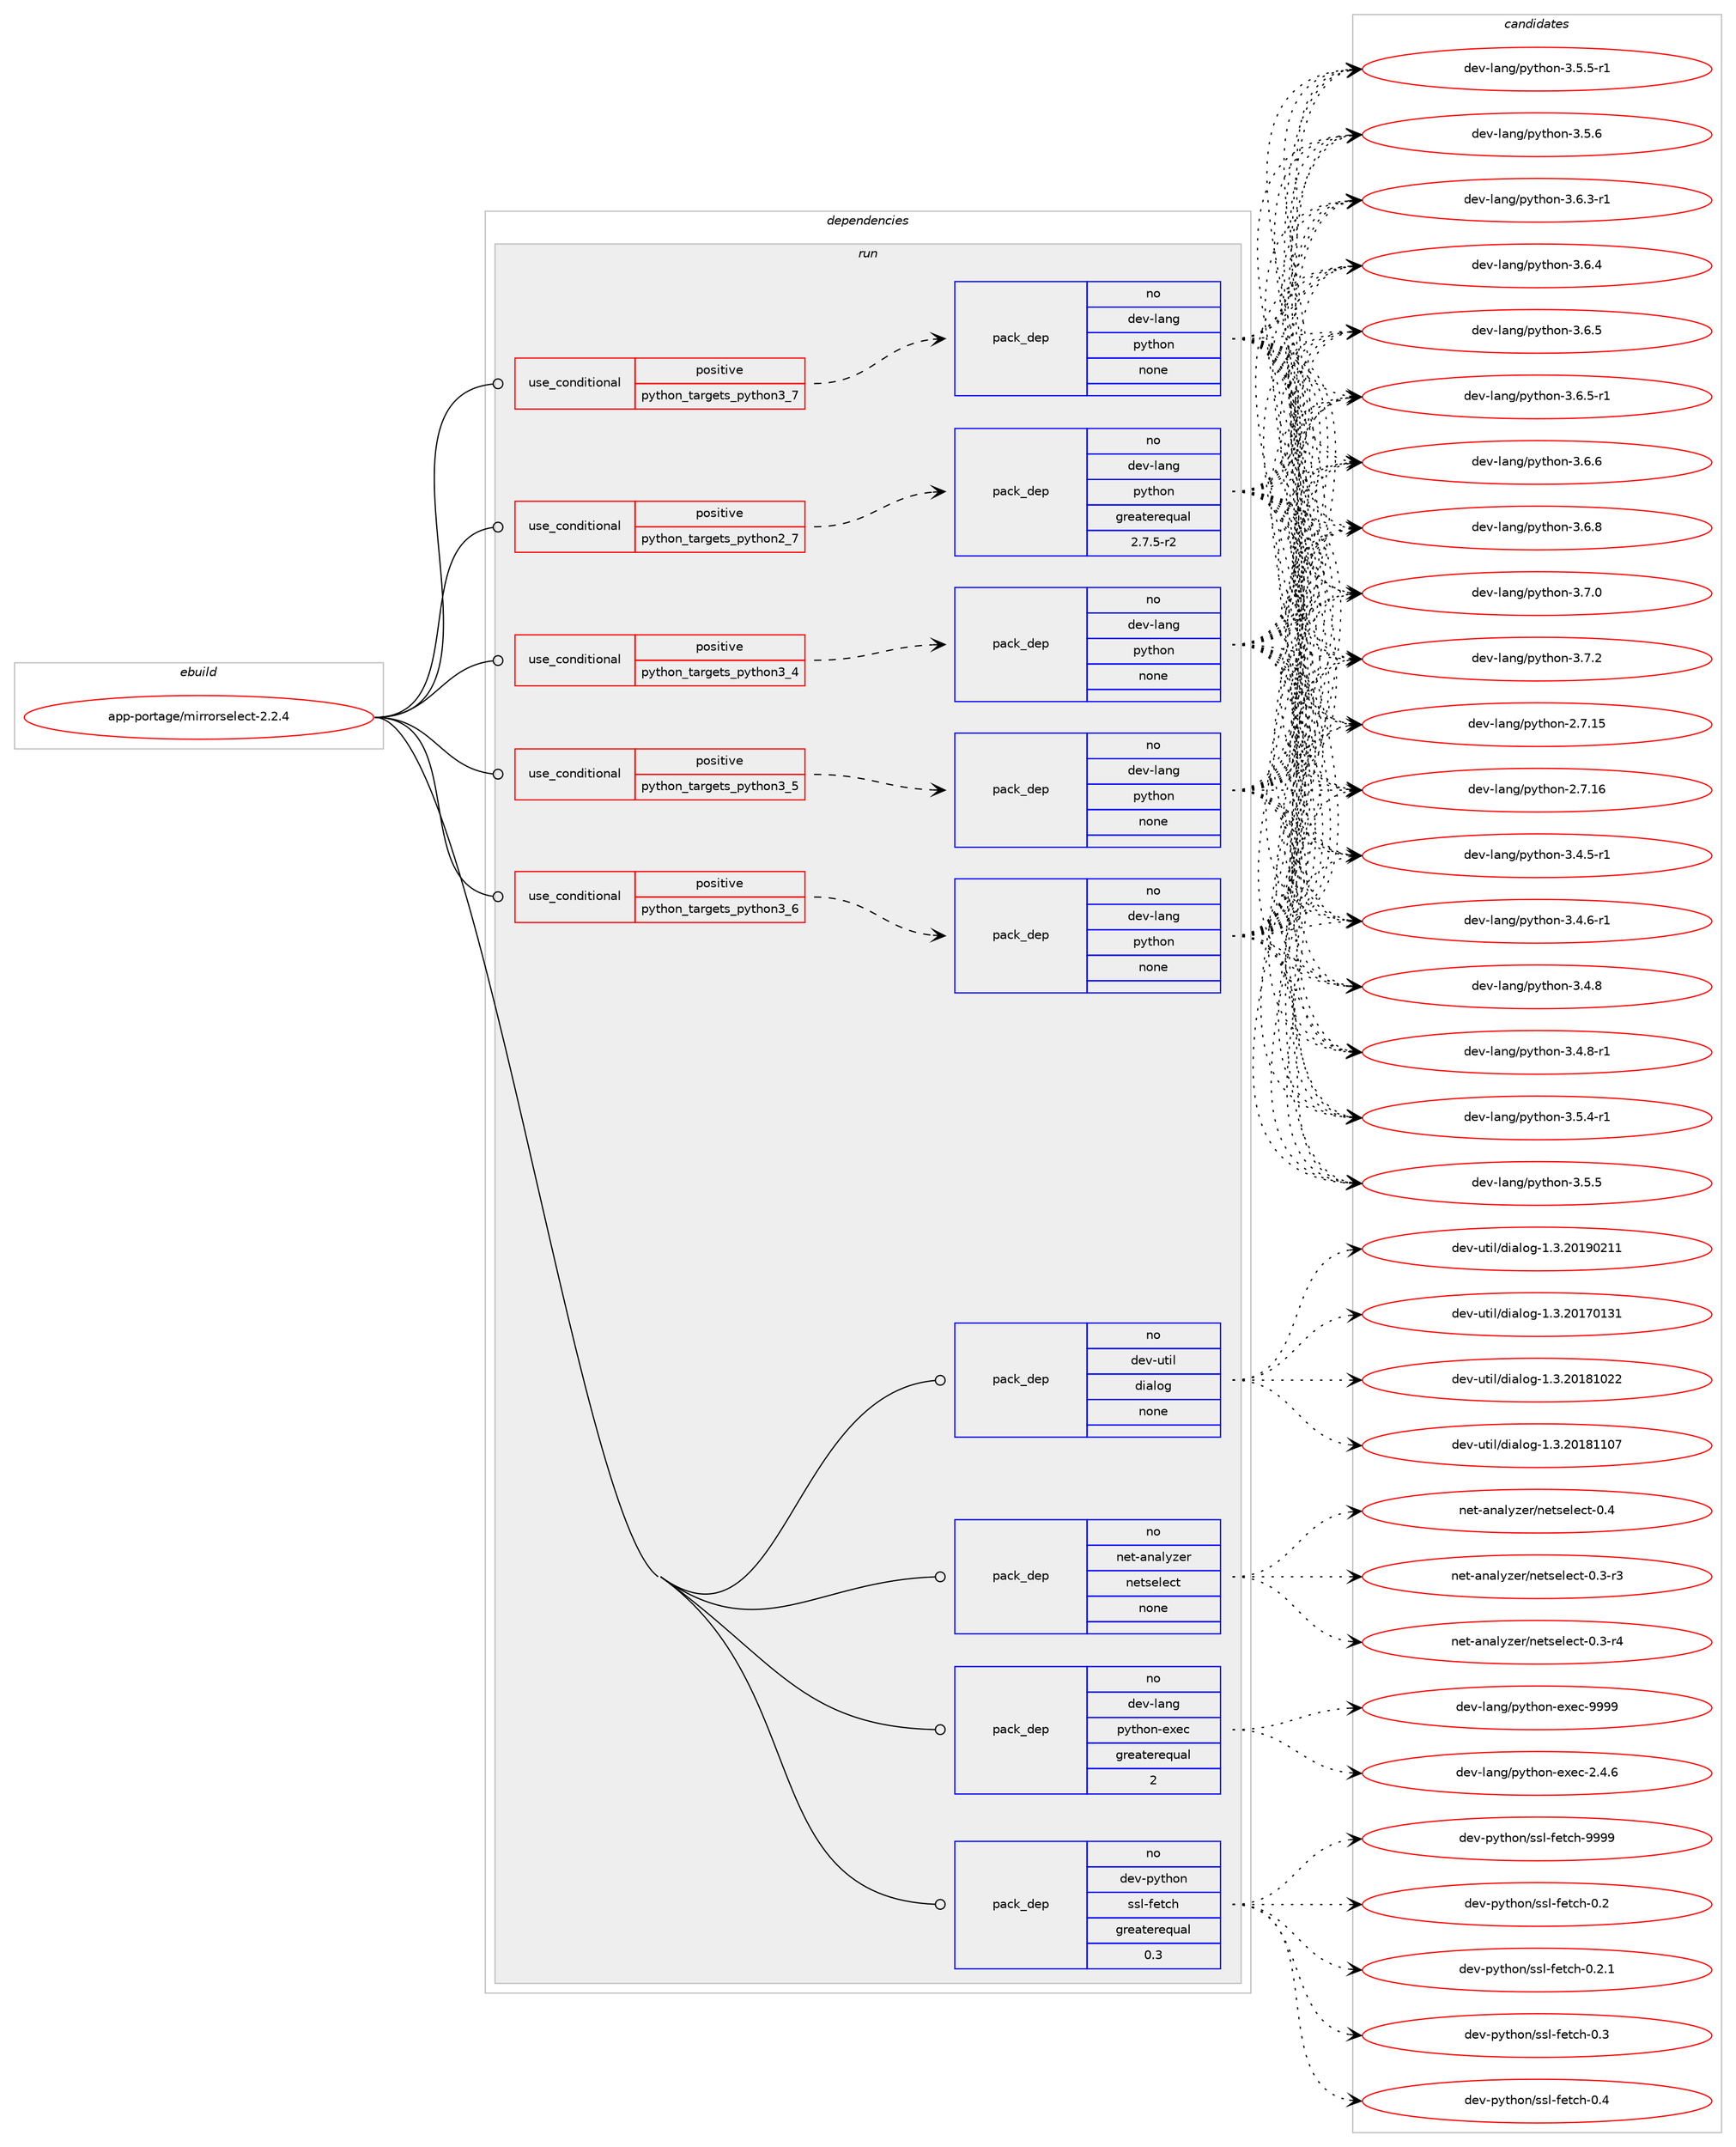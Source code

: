 digraph prolog {

# *************
# Graph options
# *************

newrank=true;
concentrate=true;
compound=true;
graph [rankdir=LR,fontname=Helvetica,fontsize=10,ranksep=1.5];#, ranksep=2.5, nodesep=0.2];
edge  [arrowhead=vee];
node  [fontname=Helvetica,fontsize=10];

# **********
# The ebuild
# **********

subgraph cluster_leftcol {
color=gray;
rank=same;
label=<<i>ebuild</i>>;
id [label="app-portage/mirrorselect-2.2.4", color=red, width=4, href="../app-portage/mirrorselect-2.2.4.svg"];
}

# ****************
# The dependencies
# ****************

subgraph cluster_midcol {
color=gray;
label=<<i>dependencies</i>>;
subgraph cluster_compile {
fillcolor="#eeeeee";
style=filled;
label=<<i>compile</i>>;
}
subgraph cluster_compileandrun {
fillcolor="#eeeeee";
style=filled;
label=<<i>compile and run</i>>;
}
subgraph cluster_run {
fillcolor="#eeeeee";
style=filled;
label=<<i>run</i>>;
subgraph cond355064 {
dependency1306758 [label=<<TABLE BORDER="0" CELLBORDER="1" CELLSPACING="0" CELLPADDING="4"><TR><TD ROWSPAN="3" CELLPADDING="10">use_conditional</TD></TR><TR><TD>positive</TD></TR><TR><TD>python_targets_python2_7</TD></TR></TABLE>>, shape=none, color=red];
subgraph pack931276 {
dependency1306759 [label=<<TABLE BORDER="0" CELLBORDER="1" CELLSPACING="0" CELLPADDING="4" WIDTH="220"><TR><TD ROWSPAN="6" CELLPADDING="30">pack_dep</TD></TR><TR><TD WIDTH="110">no</TD></TR><TR><TD>dev-lang</TD></TR><TR><TD>python</TD></TR><TR><TD>greaterequal</TD></TR><TR><TD>2.7.5-r2</TD></TR></TABLE>>, shape=none, color=blue];
}
dependency1306758:e -> dependency1306759:w [weight=20,style="dashed",arrowhead="vee"];
}
id:e -> dependency1306758:w [weight=20,style="solid",arrowhead="odot"];
subgraph cond355065 {
dependency1306760 [label=<<TABLE BORDER="0" CELLBORDER="1" CELLSPACING="0" CELLPADDING="4"><TR><TD ROWSPAN="3" CELLPADDING="10">use_conditional</TD></TR><TR><TD>positive</TD></TR><TR><TD>python_targets_python3_4</TD></TR></TABLE>>, shape=none, color=red];
subgraph pack931277 {
dependency1306761 [label=<<TABLE BORDER="0" CELLBORDER="1" CELLSPACING="0" CELLPADDING="4" WIDTH="220"><TR><TD ROWSPAN="6" CELLPADDING="30">pack_dep</TD></TR><TR><TD WIDTH="110">no</TD></TR><TR><TD>dev-lang</TD></TR><TR><TD>python</TD></TR><TR><TD>none</TD></TR><TR><TD></TD></TR></TABLE>>, shape=none, color=blue];
}
dependency1306760:e -> dependency1306761:w [weight=20,style="dashed",arrowhead="vee"];
}
id:e -> dependency1306760:w [weight=20,style="solid",arrowhead="odot"];
subgraph cond355066 {
dependency1306762 [label=<<TABLE BORDER="0" CELLBORDER="1" CELLSPACING="0" CELLPADDING="4"><TR><TD ROWSPAN="3" CELLPADDING="10">use_conditional</TD></TR><TR><TD>positive</TD></TR><TR><TD>python_targets_python3_5</TD></TR></TABLE>>, shape=none, color=red];
subgraph pack931278 {
dependency1306763 [label=<<TABLE BORDER="0" CELLBORDER="1" CELLSPACING="0" CELLPADDING="4" WIDTH="220"><TR><TD ROWSPAN="6" CELLPADDING="30">pack_dep</TD></TR><TR><TD WIDTH="110">no</TD></TR><TR><TD>dev-lang</TD></TR><TR><TD>python</TD></TR><TR><TD>none</TD></TR><TR><TD></TD></TR></TABLE>>, shape=none, color=blue];
}
dependency1306762:e -> dependency1306763:w [weight=20,style="dashed",arrowhead="vee"];
}
id:e -> dependency1306762:w [weight=20,style="solid",arrowhead="odot"];
subgraph cond355067 {
dependency1306764 [label=<<TABLE BORDER="0" CELLBORDER="1" CELLSPACING="0" CELLPADDING="4"><TR><TD ROWSPAN="3" CELLPADDING="10">use_conditional</TD></TR><TR><TD>positive</TD></TR><TR><TD>python_targets_python3_6</TD></TR></TABLE>>, shape=none, color=red];
subgraph pack931279 {
dependency1306765 [label=<<TABLE BORDER="0" CELLBORDER="1" CELLSPACING="0" CELLPADDING="4" WIDTH="220"><TR><TD ROWSPAN="6" CELLPADDING="30">pack_dep</TD></TR><TR><TD WIDTH="110">no</TD></TR><TR><TD>dev-lang</TD></TR><TR><TD>python</TD></TR><TR><TD>none</TD></TR><TR><TD></TD></TR></TABLE>>, shape=none, color=blue];
}
dependency1306764:e -> dependency1306765:w [weight=20,style="dashed",arrowhead="vee"];
}
id:e -> dependency1306764:w [weight=20,style="solid",arrowhead="odot"];
subgraph cond355068 {
dependency1306766 [label=<<TABLE BORDER="0" CELLBORDER="1" CELLSPACING="0" CELLPADDING="4"><TR><TD ROWSPAN="3" CELLPADDING="10">use_conditional</TD></TR><TR><TD>positive</TD></TR><TR><TD>python_targets_python3_7</TD></TR></TABLE>>, shape=none, color=red];
subgraph pack931280 {
dependency1306767 [label=<<TABLE BORDER="0" CELLBORDER="1" CELLSPACING="0" CELLPADDING="4" WIDTH="220"><TR><TD ROWSPAN="6" CELLPADDING="30">pack_dep</TD></TR><TR><TD WIDTH="110">no</TD></TR><TR><TD>dev-lang</TD></TR><TR><TD>python</TD></TR><TR><TD>none</TD></TR><TR><TD></TD></TR></TABLE>>, shape=none, color=blue];
}
dependency1306766:e -> dependency1306767:w [weight=20,style="dashed",arrowhead="vee"];
}
id:e -> dependency1306766:w [weight=20,style="solid",arrowhead="odot"];
subgraph pack931281 {
dependency1306768 [label=<<TABLE BORDER="0" CELLBORDER="1" CELLSPACING="0" CELLPADDING="4" WIDTH="220"><TR><TD ROWSPAN="6" CELLPADDING="30">pack_dep</TD></TR><TR><TD WIDTH="110">no</TD></TR><TR><TD>dev-lang</TD></TR><TR><TD>python-exec</TD></TR><TR><TD>greaterequal</TD></TR><TR><TD>2</TD></TR></TABLE>>, shape=none, color=blue];
}
id:e -> dependency1306768:w [weight=20,style="solid",arrowhead="odot"];
subgraph pack931282 {
dependency1306769 [label=<<TABLE BORDER="0" CELLBORDER="1" CELLSPACING="0" CELLPADDING="4" WIDTH="220"><TR><TD ROWSPAN="6" CELLPADDING="30">pack_dep</TD></TR><TR><TD WIDTH="110">no</TD></TR><TR><TD>dev-python</TD></TR><TR><TD>ssl-fetch</TD></TR><TR><TD>greaterequal</TD></TR><TR><TD>0.3</TD></TR></TABLE>>, shape=none, color=blue];
}
id:e -> dependency1306769:w [weight=20,style="solid",arrowhead="odot"];
subgraph pack931283 {
dependency1306770 [label=<<TABLE BORDER="0" CELLBORDER="1" CELLSPACING="0" CELLPADDING="4" WIDTH="220"><TR><TD ROWSPAN="6" CELLPADDING="30">pack_dep</TD></TR><TR><TD WIDTH="110">no</TD></TR><TR><TD>dev-util</TD></TR><TR><TD>dialog</TD></TR><TR><TD>none</TD></TR><TR><TD></TD></TR></TABLE>>, shape=none, color=blue];
}
id:e -> dependency1306770:w [weight=20,style="solid",arrowhead="odot"];
subgraph pack931284 {
dependency1306771 [label=<<TABLE BORDER="0" CELLBORDER="1" CELLSPACING="0" CELLPADDING="4" WIDTH="220"><TR><TD ROWSPAN="6" CELLPADDING="30">pack_dep</TD></TR><TR><TD WIDTH="110">no</TD></TR><TR><TD>net-analyzer</TD></TR><TR><TD>netselect</TD></TR><TR><TD>none</TD></TR><TR><TD></TD></TR></TABLE>>, shape=none, color=blue];
}
id:e -> dependency1306771:w [weight=20,style="solid",arrowhead="odot"];
}
}

# **************
# The candidates
# **************

subgraph cluster_choices {
rank=same;
color=gray;
label=<<i>candidates</i>>;

subgraph choice931276 {
color=black;
nodesep=1;
choice10010111845108971101034711212111610411111045504655464953 [label="dev-lang/python-2.7.15", color=red, width=4,href="../dev-lang/python-2.7.15.svg"];
choice10010111845108971101034711212111610411111045504655464954 [label="dev-lang/python-2.7.16", color=red, width=4,href="../dev-lang/python-2.7.16.svg"];
choice1001011184510897110103471121211161041111104551465246534511449 [label="dev-lang/python-3.4.5-r1", color=red, width=4,href="../dev-lang/python-3.4.5-r1.svg"];
choice1001011184510897110103471121211161041111104551465246544511449 [label="dev-lang/python-3.4.6-r1", color=red, width=4,href="../dev-lang/python-3.4.6-r1.svg"];
choice100101118451089711010347112121116104111110455146524656 [label="dev-lang/python-3.4.8", color=red, width=4,href="../dev-lang/python-3.4.8.svg"];
choice1001011184510897110103471121211161041111104551465246564511449 [label="dev-lang/python-3.4.8-r1", color=red, width=4,href="../dev-lang/python-3.4.8-r1.svg"];
choice1001011184510897110103471121211161041111104551465346524511449 [label="dev-lang/python-3.5.4-r1", color=red, width=4,href="../dev-lang/python-3.5.4-r1.svg"];
choice100101118451089711010347112121116104111110455146534653 [label="dev-lang/python-3.5.5", color=red, width=4,href="../dev-lang/python-3.5.5.svg"];
choice1001011184510897110103471121211161041111104551465346534511449 [label="dev-lang/python-3.5.5-r1", color=red, width=4,href="../dev-lang/python-3.5.5-r1.svg"];
choice100101118451089711010347112121116104111110455146534654 [label="dev-lang/python-3.5.6", color=red, width=4,href="../dev-lang/python-3.5.6.svg"];
choice1001011184510897110103471121211161041111104551465446514511449 [label="dev-lang/python-3.6.3-r1", color=red, width=4,href="../dev-lang/python-3.6.3-r1.svg"];
choice100101118451089711010347112121116104111110455146544652 [label="dev-lang/python-3.6.4", color=red, width=4,href="../dev-lang/python-3.6.4.svg"];
choice100101118451089711010347112121116104111110455146544653 [label="dev-lang/python-3.6.5", color=red, width=4,href="../dev-lang/python-3.6.5.svg"];
choice1001011184510897110103471121211161041111104551465446534511449 [label="dev-lang/python-3.6.5-r1", color=red, width=4,href="../dev-lang/python-3.6.5-r1.svg"];
choice100101118451089711010347112121116104111110455146544654 [label="dev-lang/python-3.6.6", color=red, width=4,href="../dev-lang/python-3.6.6.svg"];
choice100101118451089711010347112121116104111110455146544656 [label="dev-lang/python-3.6.8", color=red, width=4,href="../dev-lang/python-3.6.8.svg"];
choice100101118451089711010347112121116104111110455146554648 [label="dev-lang/python-3.7.0", color=red, width=4,href="../dev-lang/python-3.7.0.svg"];
choice100101118451089711010347112121116104111110455146554650 [label="dev-lang/python-3.7.2", color=red, width=4,href="../dev-lang/python-3.7.2.svg"];
dependency1306759:e -> choice10010111845108971101034711212111610411111045504655464953:w [style=dotted,weight="100"];
dependency1306759:e -> choice10010111845108971101034711212111610411111045504655464954:w [style=dotted,weight="100"];
dependency1306759:e -> choice1001011184510897110103471121211161041111104551465246534511449:w [style=dotted,weight="100"];
dependency1306759:e -> choice1001011184510897110103471121211161041111104551465246544511449:w [style=dotted,weight="100"];
dependency1306759:e -> choice100101118451089711010347112121116104111110455146524656:w [style=dotted,weight="100"];
dependency1306759:e -> choice1001011184510897110103471121211161041111104551465246564511449:w [style=dotted,weight="100"];
dependency1306759:e -> choice1001011184510897110103471121211161041111104551465346524511449:w [style=dotted,weight="100"];
dependency1306759:e -> choice100101118451089711010347112121116104111110455146534653:w [style=dotted,weight="100"];
dependency1306759:e -> choice1001011184510897110103471121211161041111104551465346534511449:w [style=dotted,weight="100"];
dependency1306759:e -> choice100101118451089711010347112121116104111110455146534654:w [style=dotted,weight="100"];
dependency1306759:e -> choice1001011184510897110103471121211161041111104551465446514511449:w [style=dotted,weight="100"];
dependency1306759:e -> choice100101118451089711010347112121116104111110455146544652:w [style=dotted,weight="100"];
dependency1306759:e -> choice100101118451089711010347112121116104111110455146544653:w [style=dotted,weight="100"];
dependency1306759:e -> choice1001011184510897110103471121211161041111104551465446534511449:w [style=dotted,weight="100"];
dependency1306759:e -> choice100101118451089711010347112121116104111110455146544654:w [style=dotted,weight="100"];
dependency1306759:e -> choice100101118451089711010347112121116104111110455146544656:w [style=dotted,weight="100"];
dependency1306759:e -> choice100101118451089711010347112121116104111110455146554648:w [style=dotted,weight="100"];
dependency1306759:e -> choice100101118451089711010347112121116104111110455146554650:w [style=dotted,weight="100"];
}
subgraph choice931277 {
color=black;
nodesep=1;
choice10010111845108971101034711212111610411111045504655464953 [label="dev-lang/python-2.7.15", color=red, width=4,href="../dev-lang/python-2.7.15.svg"];
choice10010111845108971101034711212111610411111045504655464954 [label="dev-lang/python-2.7.16", color=red, width=4,href="../dev-lang/python-2.7.16.svg"];
choice1001011184510897110103471121211161041111104551465246534511449 [label="dev-lang/python-3.4.5-r1", color=red, width=4,href="../dev-lang/python-3.4.5-r1.svg"];
choice1001011184510897110103471121211161041111104551465246544511449 [label="dev-lang/python-3.4.6-r1", color=red, width=4,href="../dev-lang/python-3.4.6-r1.svg"];
choice100101118451089711010347112121116104111110455146524656 [label="dev-lang/python-3.4.8", color=red, width=4,href="../dev-lang/python-3.4.8.svg"];
choice1001011184510897110103471121211161041111104551465246564511449 [label="dev-lang/python-3.4.8-r1", color=red, width=4,href="../dev-lang/python-3.4.8-r1.svg"];
choice1001011184510897110103471121211161041111104551465346524511449 [label="dev-lang/python-3.5.4-r1", color=red, width=4,href="../dev-lang/python-3.5.4-r1.svg"];
choice100101118451089711010347112121116104111110455146534653 [label="dev-lang/python-3.5.5", color=red, width=4,href="../dev-lang/python-3.5.5.svg"];
choice1001011184510897110103471121211161041111104551465346534511449 [label="dev-lang/python-3.5.5-r1", color=red, width=4,href="../dev-lang/python-3.5.5-r1.svg"];
choice100101118451089711010347112121116104111110455146534654 [label="dev-lang/python-3.5.6", color=red, width=4,href="../dev-lang/python-3.5.6.svg"];
choice1001011184510897110103471121211161041111104551465446514511449 [label="dev-lang/python-3.6.3-r1", color=red, width=4,href="../dev-lang/python-3.6.3-r1.svg"];
choice100101118451089711010347112121116104111110455146544652 [label="dev-lang/python-3.6.4", color=red, width=4,href="../dev-lang/python-3.6.4.svg"];
choice100101118451089711010347112121116104111110455146544653 [label="dev-lang/python-3.6.5", color=red, width=4,href="../dev-lang/python-3.6.5.svg"];
choice1001011184510897110103471121211161041111104551465446534511449 [label="dev-lang/python-3.6.5-r1", color=red, width=4,href="../dev-lang/python-3.6.5-r1.svg"];
choice100101118451089711010347112121116104111110455146544654 [label="dev-lang/python-3.6.6", color=red, width=4,href="../dev-lang/python-3.6.6.svg"];
choice100101118451089711010347112121116104111110455146544656 [label="dev-lang/python-3.6.8", color=red, width=4,href="../dev-lang/python-3.6.8.svg"];
choice100101118451089711010347112121116104111110455146554648 [label="dev-lang/python-3.7.0", color=red, width=4,href="../dev-lang/python-3.7.0.svg"];
choice100101118451089711010347112121116104111110455146554650 [label="dev-lang/python-3.7.2", color=red, width=4,href="../dev-lang/python-3.7.2.svg"];
dependency1306761:e -> choice10010111845108971101034711212111610411111045504655464953:w [style=dotted,weight="100"];
dependency1306761:e -> choice10010111845108971101034711212111610411111045504655464954:w [style=dotted,weight="100"];
dependency1306761:e -> choice1001011184510897110103471121211161041111104551465246534511449:w [style=dotted,weight="100"];
dependency1306761:e -> choice1001011184510897110103471121211161041111104551465246544511449:w [style=dotted,weight="100"];
dependency1306761:e -> choice100101118451089711010347112121116104111110455146524656:w [style=dotted,weight="100"];
dependency1306761:e -> choice1001011184510897110103471121211161041111104551465246564511449:w [style=dotted,weight="100"];
dependency1306761:e -> choice1001011184510897110103471121211161041111104551465346524511449:w [style=dotted,weight="100"];
dependency1306761:e -> choice100101118451089711010347112121116104111110455146534653:w [style=dotted,weight="100"];
dependency1306761:e -> choice1001011184510897110103471121211161041111104551465346534511449:w [style=dotted,weight="100"];
dependency1306761:e -> choice100101118451089711010347112121116104111110455146534654:w [style=dotted,weight="100"];
dependency1306761:e -> choice1001011184510897110103471121211161041111104551465446514511449:w [style=dotted,weight="100"];
dependency1306761:e -> choice100101118451089711010347112121116104111110455146544652:w [style=dotted,weight="100"];
dependency1306761:e -> choice100101118451089711010347112121116104111110455146544653:w [style=dotted,weight="100"];
dependency1306761:e -> choice1001011184510897110103471121211161041111104551465446534511449:w [style=dotted,weight="100"];
dependency1306761:e -> choice100101118451089711010347112121116104111110455146544654:w [style=dotted,weight="100"];
dependency1306761:e -> choice100101118451089711010347112121116104111110455146544656:w [style=dotted,weight="100"];
dependency1306761:e -> choice100101118451089711010347112121116104111110455146554648:w [style=dotted,weight="100"];
dependency1306761:e -> choice100101118451089711010347112121116104111110455146554650:w [style=dotted,weight="100"];
}
subgraph choice931278 {
color=black;
nodesep=1;
choice10010111845108971101034711212111610411111045504655464953 [label="dev-lang/python-2.7.15", color=red, width=4,href="../dev-lang/python-2.7.15.svg"];
choice10010111845108971101034711212111610411111045504655464954 [label="dev-lang/python-2.7.16", color=red, width=4,href="../dev-lang/python-2.7.16.svg"];
choice1001011184510897110103471121211161041111104551465246534511449 [label="dev-lang/python-3.4.5-r1", color=red, width=4,href="../dev-lang/python-3.4.5-r1.svg"];
choice1001011184510897110103471121211161041111104551465246544511449 [label="dev-lang/python-3.4.6-r1", color=red, width=4,href="../dev-lang/python-3.4.6-r1.svg"];
choice100101118451089711010347112121116104111110455146524656 [label="dev-lang/python-3.4.8", color=red, width=4,href="../dev-lang/python-3.4.8.svg"];
choice1001011184510897110103471121211161041111104551465246564511449 [label="dev-lang/python-3.4.8-r1", color=red, width=4,href="../dev-lang/python-3.4.8-r1.svg"];
choice1001011184510897110103471121211161041111104551465346524511449 [label="dev-lang/python-3.5.4-r1", color=red, width=4,href="../dev-lang/python-3.5.4-r1.svg"];
choice100101118451089711010347112121116104111110455146534653 [label="dev-lang/python-3.5.5", color=red, width=4,href="../dev-lang/python-3.5.5.svg"];
choice1001011184510897110103471121211161041111104551465346534511449 [label="dev-lang/python-3.5.5-r1", color=red, width=4,href="../dev-lang/python-3.5.5-r1.svg"];
choice100101118451089711010347112121116104111110455146534654 [label="dev-lang/python-3.5.6", color=red, width=4,href="../dev-lang/python-3.5.6.svg"];
choice1001011184510897110103471121211161041111104551465446514511449 [label="dev-lang/python-3.6.3-r1", color=red, width=4,href="../dev-lang/python-3.6.3-r1.svg"];
choice100101118451089711010347112121116104111110455146544652 [label="dev-lang/python-3.6.4", color=red, width=4,href="../dev-lang/python-3.6.4.svg"];
choice100101118451089711010347112121116104111110455146544653 [label="dev-lang/python-3.6.5", color=red, width=4,href="../dev-lang/python-3.6.5.svg"];
choice1001011184510897110103471121211161041111104551465446534511449 [label="dev-lang/python-3.6.5-r1", color=red, width=4,href="../dev-lang/python-3.6.5-r1.svg"];
choice100101118451089711010347112121116104111110455146544654 [label="dev-lang/python-3.6.6", color=red, width=4,href="../dev-lang/python-3.6.6.svg"];
choice100101118451089711010347112121116104111110455146544656 [label="dev-lang/python-3.6.8", color=red, width=4,href="../dev-lang/python-3.6.8.svg"];
choice100101118451089711010347112121116104111110455146554648 [label="dev-lang/python-3.7.0", color=red, width=4,href="../dev-lang/python-3.7.0.svg"];
choice100101118451089711010347112121116104111110455146554650 [label="dev-lang/python-3.7.2", color=red, width=4,href="../dev-lang/python-3.7.2.svg"];
dependency1306763:e -> choice10010111845108971101034711212111610411111045504655464953:w [style=dotted,weight="100"];
dependency1306763:e -> choice10010111845108971101034711212111610411111045504655464954:w [style=dotted,weight="100"];
dependency1306763:e -> choice1001011184510897110103471121211161041111104551465246534511449:w [style=dotted,weight="100"];
dependency1306763:e -> choice1001011184510897110103471121211161041111104551465246544511449:w [style=dotted,weight="100"];
dependency1306763:e -> choice100101118451089711010347112121116104111110455146524656:w [style=dotted,weight="100"];
dependency1306763:e -> choice1001011184510897110103471121211161041111104551465246564511449:w [style=dotted,weight="100"];
dependency1306763:e -> choice1001011184510897110103471121211161041111104551465346524511449:w [style=dotted,weight="100"];
dependency1306763:e -> choice100101118451089711010347112121116104111110455146534653:w [style=dotted,weight="100"];
dependency1306763:e -> choice1001011184510897110103471121211161041111104551465346534511449:w [style=dotted,weight="100"];
dependency1306763:e -> choice100101118451089711010347112121116104111110455146534654:w [style=dotted,weight="100"];
dependency1306763:e -> choice1001011184510897110103471121211161041111104551465446514511449:w [style=dotted,weight="100"];
dependency1306763:e -> choice100101118451089711010347112121116104111110455146544652:w [style=dotted,weight="100"];
dependency1306763:e -> choice100101118451089711010347112121116104111110455146544653:w [style=dotted,weight="100"];
dependency1306763:e -> choice1001011184510897110103471121211161041111104551465446534511449:w [style=dotted,weight="100"];
dependency1306763:e -> choice100101118451089711010347112121116104111110455146544654:w [style=dotted,weight="100"];
dependency1306763:e -> choice100101118451089711010347112121116104111110455146544656:w [style=dotted,weight="100"];
dependency1306763:e -> choice100101118451089711010347112121116104111110455146554648:w [style=dotted,weight="100"];
dependency1306763:e -> choice100101118451089711010347112121116104111110455146554650:w [style=dotted,weight="100"];
}
subgraph choice931279 {
color=black;
nodesep=1;
choice10010111845108971101034711212111610411111045504655464953 [label="dev-lang/python-2.7.15", color=red, width=4,href="../dev-lang/python-2.7.15.svg"];
choice10010111845108971101034711212111610411111045504655464954 [label="dev-lang/python-2.7.16", color=red, width=4,href="../dev-lang/python-2.7.16.svg"];
choice1001011184510897110103471121211161041111104551465246534511449 [label="dev-lang/python-3.4.5-r1", color=red, width=4,href="../dev-lang/python-3.4.5-r1.svg"];
choice1001011184510897110103471121211161041111104551465246544511449 [label="dev-lang/python-3.4.6-r1", color=red, width=4,href="../dev-lang/python-3.4.6-r1.svg"];
choice100101118451089711010347112121116104111110455146524656 [label="dev-lang/python-3.4.8", color=red, width=4,href="../dev-lang/python-3.4.8.svg"];
choice1001011184510897110103471121211161041111104551465246564511449 [label="dev-lang/python-3.4.8-r1", color=red, width=4,href="../dev-lang/python-3.4.8-r1.svg"];
choice1001011184510897110103471121211161041111104551465346524511449 [label="dev-lang/python-3.5.4-r1", color=red, width=4,href="../dev-lang/python-3.5.4-r1.svg"];
choice100101118451089711010347112121116104111110455146534653 [label="dev-lang/python-3.5.5", color=red, width=4,href="../dev-lang/python-3.5.5.svg"];
choice1001011184510897110103471121211161041111104551465346534511449 [label="dev-lang/python-3.5.5-r1", color=red, width=4,href="../dev-lang/python-3.5.5-r1.svg"];
choice100101118451089711010347112121116104111110455146534654 [label="dev-lang/python-3.5.6", color=red, width=4,href="../dev-lang/python-3.5.6.svg"];
choice1001011184510897110103471121211161041111104551465446514511449 [label="dev-lang/python-3.6.3-r1", color=red, width=4,href="../dev-lang/python-3.6.3-r1.svg"];
choice100101118451089711010347112121116104111110455146544652 [label="dev-lang/python-3.6.4", color=red, width=4,href="../dev-lang/python-3.6.4.svg"];
choice100101118451089711010347112121116104111110455146544653 [label="dev-lang/python-3.6.5", color=red, width=4,href="../dev-lang/python-3.6.5.svg"];
choice1001011184510897110103471121211161041111104551465446534511449 [label="dev-lang/python-3.6.5-r1", color=red, width=4,href="../dev-lang/python-3.6.5-r1.svg"];
choice100101118451089711010347112121116104111110455146544654 [label="dev-lang/python-3.6.6", color=red, width=4,href="../dev-lang/python-3.6.6.svg"];
choice100101118451089711010347112121116104111110455146544656 [label="dev-lang/python-3.6.8", color=red, width=4,href="../dev-lang/python-3.6.8.svg"];
choice100101118451089711010347112121116104111110455146554648 [label="dev-lang/python-3.7.0", color=red, width=4,href="../dev-lang/python-3.7.0.svg"];
choice100101118451089711010347112121116104111110455146554650 [label="dev-lang/python-3.7.2", color=red, width=4,href="../dev-lang/python-3.7.2.svg"];
dependency1306765:e -> choice10010111845108971101034711212111610411111045504655464953:w [style=dotted,weight="100"];
dependency1306765:e -> choice10010111845108971101034711212111610411111045504655464954:w [style=dotted,weight="100"];
dependency1306765:e -> choice1001011184510897110103471121211161041111104551465246534511449:w [style=dotted,weight="100"];
dependency1306765:e -> choice1001011184510897110103471121211161041111104551465246544511449:w [style=dotted,weight="100"];
dependency1306765:e -> choice100101118451089711010347112121116104111110455146524656:w [style=dotted,weight="100"];
dependency1306765:e -> choice1001011184510897110103471121211161041111104551465246564511449:w [style=dotted,weight="100"];
dependency1306765:e -> choice1001011184510897110103471121211161041111104551465346524511449:w [style=dotted,weight="100"];
dependency1306765:e -> choice100101118451089711010347112121116104111110455146534653:w [style=dotted,weight="100"];
dependency1306765:e -> choice1001011184510897110103471121211161041111104551465346534511449:w [style=dotted,weight="100"];
dependency1306765:e -> choice100101118451089711010347112121116104111110455146534654:w [style=dotted,weight="100"];
dependency1306765:e -> choice1001011184510897110103471121211161041111104551465446514511449:w [style=dotted,weight="100"];
dependency1306765:e -> choice100101118451089711010347112121116104111110455146544652:w [style=dotted,weight="100"];
dependency1306765:e -> choice100101118451089711010347112121116104111110455146544653:w [style=dotted,weight="100"];
dependency1306765:e -> choice1001011184510897110103471121211161041111104551465446534511449:w [style=dotted,weight="100"];
dependency1306765:e -> choice100101118451089711010347112121116104111110455146544654:w [style=dotted,weight="100"];
dependency1306765:e -> choice100101118451089711010347112121116104111110455146544656:w [style=dotted,weight="100"];
dependency1306765:e -> choice100101118451089711010347112121116104111110455146554648:w [style=dotted,weight="100"];
dependency1306765:e -> choice100101118451089711010347112121116104111110455146554650:w [style=dotted,weight="100"];
}
subgraph choice931280 {
color=black;
nodesep=1;
choice10010111845108971101034711212111610411111045504655464953 [label="dev-lang/python-2.7.15", color=red, width=4,href="../dev-lang/python-2.7.15.svg"];
choice10010111845108971101034711212111610411111045504655464954 [label="dev-lang/python-2.7.16", color=red, width=4,href="../dev-lang/python-2.7.16.svg"];
choice1001011184510897110103471121211161041111104551465246534511449 [label="dev-lang/python-3.4.5-r1", color=red, width=4,href="../dev-lang/python-3.4.5-r1.svg"];
choice1001011184510897110103471121211161041111104551465246544511449 [label="dev-lang/python-3.4.6-r1", color=red, width=4,href="../dev-lang/python-3.4.6-r1.svg"];
choice100101118451089711010347112121116104111110455146524656 [label="dev-lang/python-3.4.8", color=red, width=4,href="../dev-lang/python-3.4.8.svg"];
choice1001011184510897110103471121211161041111104551465246564511449 [label="dev-lang/python-3.4.8-r1", color=red, width=4,href="../dev-lang/python-3.4.8-r1.svg"];
choice1001011184510897110103471121211161041111104551465346524511449 [label="dev-lang/python-3.5.4-r1", color=red, width=4,href="../dev-lang/python-3.5.4-r1.svg"];
choice100101118451089711010347112121116104111110455146534653 [label="dev-lang/python-3.5.5", color=red, width=4,href="../dev-lang/python-3.5.5.svg"];
choice1001011184510897110103471121211161041111104551465346534511449 [label="dev-lang/python-3.5.5-r1", color=red, width=4,href="../dev-lang/python-3.5.5-r1.svg"];
choice100101118451089711010347112121116104111110455146534654 [label="dev-lang/python-3.5.6", color=red, width=4,href="../dev-lang/python-3.5.6.svg"];
choice1001011184510897110103471121211161041111104551465446514511449 [label="dev-lang/python-3.6.3-r1", color=red, width=4,href="../dev-lang/python-3.6.3-r1.svg"];
choice100101118451089711010347112121116104111110455146544652 [label="dev-lang/python-3.6.4", color=red, width=4,href="../dev-lang/python-3.6.4.svg"];
choice100101118451089711010347112121116104111110455146544653 [label="dev-lang/python-3.6.5", color=red, width=4,href="../dev-lang/python-3.6.5.svg"];
choice1001011184510897110103471121211161041111104551465446534511449 [label="dev-lang/python-3.6.5-r1", color=red, width=4,href="../dev-lang/python-3.6.5-r1.svg"];
choice100101118451089711010347112121116104111110455146544654 [label="dev-lang/python-3.6.6", color=red, width=4,href="../dev-lang/python-3.6.6.svg"];
choice100101118451089711010347112121116104111110455146544656 [label="dev-lang/python-3.6.8", color=red, width=4,href="../dev-lang/python-3.6.8.svg"];
choice100101118451089711010347112121116104111110455146554648 [label="dev-lang/python-3.7.0", color=red, width=4,href="../dev-lang/python-3.7.0.svg"];
choice100101118451089711010347112121116104111110455146554650 [label="dev-lang/python-3.7.2", color=red, width=4,href="../dev-lang/python-3.7.2.svg"];
dependency1306767:e -> choice10010111845108971101034711212111610411111045504655464953:w [style=dotted,weight="100"];
dependency1306767:e -> choice10010111845108971101034711212111610411111045504655464954:w [style=dotted,weight="100"];
dependency1306767:e -> choice1001011184510897110103471121211161041111104551465246534511449:w [style=dotted,weight="100"];
dependency1306767:e -> choice1001011184510897110103471121211161041111104551465246544511449:w [style=dotted,weight="100"];
dependency1306767:e -> choice100101118451089711010347112121116104111110455146524656:w [style=dotted,weight="100"];
dependency1306767:e -> choice1001011184510897110103471121211161041111104551465246564511449:w [style=dotted,weight="100"];
dependency1306767:e -> choice1001011184510897110103471121211161041111104551465346524511449:w [style=dotted,weight="100"];
dependency1306767:e -> choice100101118451089711010347112121116104111110455146534653:w [style=dotted,weight="100"];
dependency1306767:e -> choice1001011184510897110103471121211161041111104551465346534511449:w [style=dotted,weight="100"];
dependency1306767:e -> choice100101118451089711010347112121116104111110455146534654:w [style=dotted,weight="100"];
dependency1306767:e -> choice1001011184510897110103471121211161041111104551465446514511449:w [style=dotted,weight="100"];
dependency1306767:e -> choice100101118451089711010347112121116104111110455146544652:w [style=dotted,weight="100"];
dependency1306767:e -> choice100101118451089711010347112121116104111110455146544653:w [style=dotted,weight="100"];
dependency1306767:e -> choice1001011184510897110103471121211161041111104551465446534511449:w [style=dotted,weight="100"];
dependency1306767:e -> choice100101118451089711010347112121116104111110455146544654:w [style=dotted,weight="100"];
dependency1306767:e -> choice100101118451089711010347112121116104111110455146544656:w [style=dotted,weight="100"];
dependency1306767:e -> choice100101118451089711010347112121116104111110455146554648:w [style=dotted,weight="100"];
dependency1306767:e -> choice100101118451089711010347112121116104111110455146554650:w [style=dotted,weight="100"];
}
subgraph choice931281 {
color=black;
nodesep=1;
choice1001011184510897110103471121211161041111104510112010199455046524654 [label="dev-lang/python-exec-2.4.6", color=red, width=4,href="../dev-lang/python-exec-2.4.6.svg"];
choice10010111845108971101034711212111610411111045101120101994557575757 [label="dev-lang/python-exec-9999", color=red, width=4,href="../dev-lang/python-exec-9999.svg"];
dependency1306768:e -> choice1001011184510897110103471121211161041111104510112010199455046524654:w [style=dotted,weight="100"];
dependency1306768:e -> choice10010111845108971101034711212111610411111045101120101994557575757:w [style=dotted,weight="100"];
}
subgraph choice931282 {
color=black;
nodesep=1;
choice1001011184511212111610411111047115115108451021011169910445484650 [label="dev-python/ssl-fetch-0.2", color=red, width=4,href="../dev-python/ssl-fetch-0.2.svg"];
choice10010111845112121116104111110471151151084510210111699104454846504649 [label="dev-python/ssl-fetch-0.2.1", color=red, width=4,href="../dev-python/ssl-fetch-0.2.1.svg"];
choice1001011184511212111610411111047115115108451021011169910445484651 [label="dev-python/ssl-fetch-0.3", color=red, width=4,href="../dev-python/ssl-fetch-0.3.svg"];
choice1001011184511212111610411111047115115108451021011169910445484652 [label="dev-python/ssl-fetch-0.4", color=red, width=4,href="../dev-python/ssl-fetch-0.4.svg"];
choice100101118451121211161041111104711511510845102101116991044557575757 [label="dev-python/ssl-fetch-9999", color=red, width=4,href="../dev-python/ssl-fetch-9999.svg"];
dependency1306769:e -> choice1001011184511212111610411111047115115108451021011169910445484650:w [style=dotted,weight="100"];
dependency1306769:e -> choice10010111845112121116104111110471151151084510210111699104454846504649:w [style=dotted,weight="100"];
dependency1306769:e -> choice1001011184511212111610411111047115115108451021011169910445484651:w [style=dotted,weight="100"];
dependency1306769:e -> choice1001011184511212111610411111047115115108451021011169910445484652:w [style=dotted,weight="100"];
dependency1306769:e -> choice100101118451121211161041111104711511510845102101116991044557575757:w [style=dotted,weight="100"];
}
subgraph choice931283 {
color=black;
nodesep=1;
choice10010111845117116105108471001059710811110345494651465048495548495149 [label="dev-util/dialog-1.3.20170131", color=red, width=4,href="../dev-util/dialog-1.3.20170131.svg"];
choice10010111845117116105108471001059710811110345494651465048495649485050 [label="dev-util/dialog-1.3.20181022", color=red, width=4,href="../dev-util/dialog-1.3.20181022.svg"];
choice10010111845117116105108471001059710811110345494651465048495649494855 [label="dev-util/dialog-1.3.20181107", color=red, width=4,href="../dev-util/dialog-1.3.20181107.svg"];
choice10010111845117116105108471001059710811110345494651465048495748504949 [label="dev-util/dialog-1.3.20190211", color=red, width=4,href="../dev-util/dialog-1.3.20190211.svg"];
dependency1306770:e -> choice10010111845117116105108471001059710811110345494651465048495548495149:w [style=dotted,weight="100"];
dependency1306770:e -> choice10010111845117116105108471001059710811110345494651465048495649485050:w [style=dotted,weight="100"];
dependency1306770:e -> choice10010111845117116105108471001059710811110345494651465048495649494855:w [style=dotted,weight="100"];
dependency1306770:e -> choice10010111845117116105108471001059710811110345494651465048495748504949:w [style=dotted,weight="100"];
}
subgraph choice931284 {
color=black;
nodesep=1;
choice1101011164597110971081211221011144711010111611510110810199116454846514511451 [label="net-analyzer/netselect-0.3-r3", color=red, width=4,href="../net-analyzer/netselect-0.3-r3.svg"];
choice1101011164597110971081211221011144711010111611510110810199116454846514511452 [label="net-analyzer/netselect-0.3-r4", color=red, width=4,href="../net-analyzer/netselect-0.3-r4.svg"];
choice110101116459711097108121122101114471101011161151011081019911645484652 [label="net-analyzer/netselect-0.4", color=red, width=4,href="../net-analyzer/netselect-0.4.svg"];
dependency1306771:e -> choice1101011164597110971081211221011144711010111611510110810199116454846514511451:w [style=dotted,weight="100"];
dependency1306771:e -> choice1101011164597110971081211221011144711010111611510110810199116454846514511452:w [style=dotted,weight="100"];
dependency1306771:e -> choice110101116459711097108121122101114471101011161151011081019911645484652:w [style=dotted,weight="100"];
}
}

}
